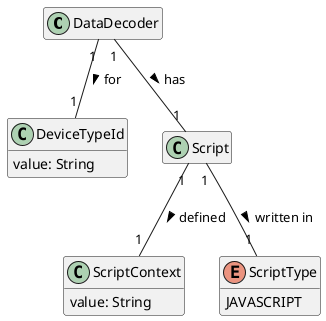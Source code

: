 @startuml data-decoder-model

hide empty members

class DataDecoder {

}

class DeviceTypeId {
    value: String
}

class Script {

}

class ScriptContext {
    value: String
}


enum ScriptType {
    JAVASCRIPT
}

DataDecoder "1" -- "1" Script : has >
DataDecoder "1" -- "1" DeviceTypeId : for >
Script "1" -- "1" ScriptContext : defined >
Script "1" -- "1" ScriptType : written in >

@enduml

